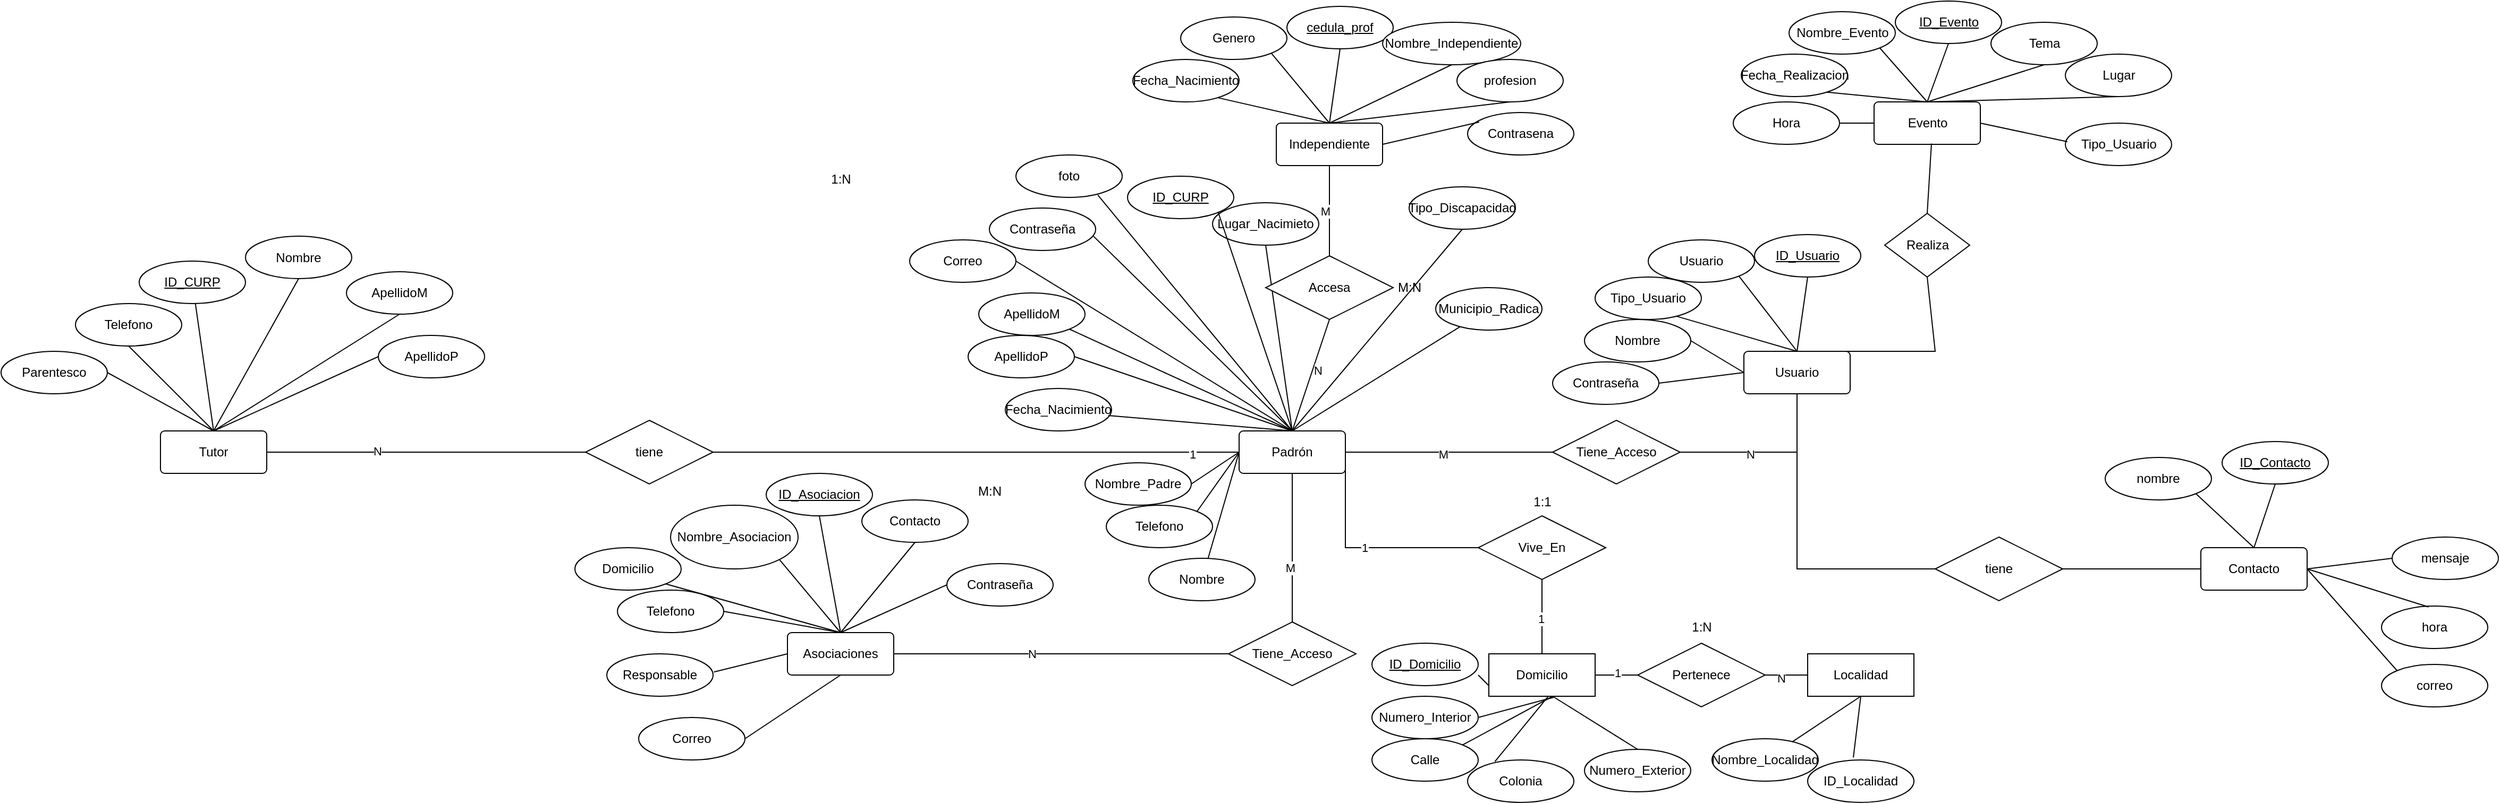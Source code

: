 <mxfile version="26.1.1">
  <diagram id="R2lEEEUBdFMjLlhIrx00" name="Page-1">
    <mxGraphModel dx="1091" dy="1204" grid="1" gridSize="10" guides="1" tooltips="1" connect="1" arrows="1" fold="1" page="1" pageScale="1" pageWidth="850" pageHeight="1100" math="0" shadow="0" extFonts="Permanent Marker^https://fonts.googleapis.com/css?family=Permanent+Marker">
      <root>
        <mxCell id="0" />
        <mxCell id="1" parent="0" />
        <mxCell id="b9QeyJM_cF_FELcdpsjT-1" value="Padrón" style="rounded=1;arcSize=10;whiteSpace=wrap;html=1;align=center;" parent="1" vertex="1">
          <mxGeometry x="335" y="250" width="100" height="40" as="geometry" />
        </mxCell>
        <mxCell id="b9QeyJM_cF_FELcdpsjT-3" value="ID_CURP" style="ellipse;whiteSpace=wrap;html=1;align=center;fontStyle=4;" parent="1" vertex="1">
          <mxGeometry x="230" y="10" width="100" height="40" as="geometry" />
        </mxCell>
        <mxCell id="b9QeyJM_cF_FELcdpsjT-5" value="Nombre" style="ellipse;whiteSpace=wrap;html=1;align=center;" parent="1" vertex="1">
          <mxGeometry x="250" y="370" width="100" height="40" as="geometry" />
        </mxCell>
        <mxCell id="b9QeyJM_cF_FELcdpsjT-6" value="Fecha_Nacimiento" style="ellipse;whiteSpace=wrap;html=1;align=center;" parent="1" vertex="1">
          <mxGeometry x="115" y="210" width="100" height="40" as="geometry" />
        </mxCell>
        <mxCell id="b9QeyJM_cF_FELcdpsjT-7" value="ApellidoM" style="ellipse;whiteSpace=wrap;html=1;align=center;" parent="1" vertex="1">
          <mxGeometry x="90" y="120" width="100" height="40" as="geometry" />
        </mxCell>
        <mxCell id="b9QeyJM_cF_FELcdpsjT-8" value="Contraseña" style="ellipse;whiteSpace=wrap;html=1;align=center;" parent="1" vertex="1">
          <mxGeometry x="100" y="40" width="100" height="40" as="geometry" />
        </mxCell>
        <mxCell id="b9QeyJM_cF_FELcdpsjT-11" value="Nombre_Padre" style="ellipse;whiteSpace=wrap;html=1;align=center;" parent="1" vertex="1">
          <mxGeometry x="190" y="280" width="100" height="40" as="geometry" />
        </mxCell>
        <mxCell id="b9QeyJM_cF_FELcdpsjT-12" value="Lugar_Nacimieto" style="ellipse;whiteSpace=wrap;html=1;align=center;" parent="1" vertex="1">
          <mxGeometry x="310" y="35" width="100" height="40" as="geometry" />
        </mxCell>
        <mxCell id="b9QeyJM_cF_FELcdpsjT-13" value="Municipio_Radica" style="ellipse;whiteSpace=wrap;html=1;align=center;" parent="1" vertex="1">
          <mxGeometry x="520" y="115" width="100" height="40" as="geometry" />
        </mxCell>
        <mxCell id="b9QeyJM_cF_FELcdpsjT-14" value="Telefono" style="ellipse;whiteSpace=wrap;html=1;align=center;" parent="1" vertex="1">
          <mxGeometry x="210" y="320" width="100" height="40" as="geometry" />
        </mxCell>
        <mxCell id="b9QeyJM_cF_FELcdpsjT-15" value="" style="endArrow=none;html=1;rounded=0;entryX=0;entryY=0.5;entryDx=0;entryDy=0;" parent="1" source="b9QeyJM_cF_FELcdpsjT-5" target="b9QeyJM_cF_FELcdpsjT-1" edge="1">
          <mxGeometry relative="1" as="geometry">
            <mxPoint x="460" y="330" as="sourcePoint" />
            <mxPoint x="620" y="330" as="targetPoint" />
          </mxGeometry>
        </mxCell>
        <mxCell id="b9QeyJM_cF_FELcdpsjT-18" value="" style="endArrow=none;html=1;rounded=0;exitX=0.5;exitY=0;exitDx=0;exitDy=0;" parent="1" source="b9QeyJM_cF_FELcdpsjT-1" target="b9QeyJM_cF_FELcdpsjT-13" edge="1">
          <mxGeometry relative="1" as="geometry">
            <mxPoint x="410" y="250" as="sourcePoint" />
            <mxPoint x="620" y="330" as="targetPoint" />
          </mxGeometry>
        </mxCell>
        <mxCell id="b9QeyJM_cF_FELcdpsjT-22" value="" style="endArrow=none;html=1;rounded=0;entryX=0.5;entryY=1;entryDx=0;entryDy=0;exitX=0.5;exitY=0;exitDx=0;exitDy=0;" parent="1" source="b9QeyJM_cF_FELcdpsjT-1" target="b9QeyJM_cF_FELcdpsjT-12" edge="1">
          <mxGeometry relative="1" as="geometry">
            <mxPoint x="470" y="280" as="sourcePoint" />
            <mxPoint x="564" y="217" as="targetPoint" />
          </mxGeometry>
        </mxCell>
        <mxCell id="b9QeyJM_cF_FELcdpsjT-23" value="" style="endArrow=none;html=1;rounded=0;entryX=1;entryY=1;entryDx=0;entryDy=0;exitX=0.5;exitY=0;exitDx=0;exitDy=0;" parent="1" source="b9QeyJM_cF_FELcdpsjT-1" target="b9QeyJM_cF_FELcdpsjT-3" edge="1">
          <mxGeometry relative="1" as="geometry">
            <mxPoint x="480" y="290" as="sourcePoint" />
            <mxPoint x="574" y="227" as="targetPoint" />
          </mxGeometry>
        </mxCell>
        <mxCell id="b9QeyJM_cF_FELcdpsjT-25" value="" style="endArrow=none;html=1;rounded=0;entryX=0.969;entryY=0.637;entryDx=0;entryDy=0;entryPerimeter=0;exitX=0.5;exitY=0;exitDx=0;exitDy=0;" parent="1" source="b9QeyJM_cF_FELcdpsjT-1" target="b9QeyJM_cF_FELcdpsjT-6" edge="1">
          <mxGeometry relative="1" as="geometry">
            <mxPoint x="490" y="300" as="sourcePoint" />
            <mxPoint x="584" y="237" as="targetPoint" />
          </mxGeometry>
        </mxCell>
        <mxCell id="b9QeyJM_cF_FELcdpsjT-26" value="" style="endArrow=none;html=1;rounded=0;entryX=1;entryY=1;entryDx=0;entryDy=0;exitX=0.5;exitY=0;exitDx=0;exitDy=0;" parent="1" source="b9QeyJM_cF_FELcdpsjT-1" target="b9QeyJM_cF_FELcdpsjT-7" edge="1">
          <mxGeometry relative="1" as="geometry">
            <mxPoint x="410" y="250" as="sourcePoint" />
            <mxPoint x="594" y="247" as="targetPoint" />
          </mxGeometry>
        </mxCell>
        <mxCell id="b9QeyJM_cF_FELcdpsjT-28" value="" style="endArrow=none;html=1;rounded=0;exitX=1;exitY=0.5;exitDx=0;exitDy=0;entryX=0;entryY=0.5;entryDx=0;entryDy=0;" parent="1" source="b9QeyJM_cF_FELcdpsjT-11" target="b9QeyJM_cF_FELcdpsjT-1" edge="1">
          <mxGeometry relative="1" as="geometry">
            <mxPoint x="520" y="330" as="sourcePoint" />
            <mxPoint x="360" y="270" as="targetPoint" />
          </mxGeometry>
        </mxCell>
        <mxCell id="b9QeyJM_cF_FELcdpsjT-30" value="" style="endArrow=none;html=1;rounded=0;exitX=1;exitY=0;exitDx=0;exitDy=0;entryX=0;entryY=0.5;entryDx=0;entryDy=0;" parent="1" source="b9QeyJM_cF_FELcdpsjT-14" target="b9QeyJM_cF_FELcdpsjT-1" edge="1">
          <mxGeometry relative="1" as="geometry">
            <mxPoint x="530" y="340" as="sourcePoint" />
            <mxPoint x="624" y="277" as="targetPoint" />
          </mxGeometry>
        </mxCell>
        <mxCell id="b9QeyJM_cF_FELcdpsjT-42" value="Domicilio" style="whiteSpace=wrap;html=1;align=center;" parent="1" vertex="1">
          <mxGeometry x="570" y="460" width="100" height="40" as="geometry" />
        </mxCell>
        <mxCell id="b9QeyJM_cF_FELcdpsjT-45" value="Calle" style="ellipse;whiteSpace=wrap;html=1;align=center;" parent="1" vertex="1">
          <mxGeometry x="460" y="540" width="100" height="40" as="geometry" />
        </mxCell>
        <mxCell id="b9QeyJM_cF_FELcdpsjT-46" value="Numero_Interior" style="ellipse;whiteSpace=wrap;html=1;align=center;" parent="1" vertex="1">
          <mxGeometry x="460" y="500" width="100" height="40" as="geometry" />
        </mxCell>
        <mxCell id="b9QeyJM_cF_FELcdpsjT-49" value="Numero_Exterior" style="ellipse;whiteSpace=wrap;html=1;align=center;" parent="1" vertex="1">
          <mxGeometry x="660" y="550" width="100" height="40" as="geometry" />
        </mxCell>
        <mxCell id="b9QeyJM_cF_FELcdpsjT-50" value="Colonia" style="ellipse;whiteSpace=wrap;html=1;align=center;" parent="1" vertex="1">
          <mxGeometry x="550" y="560" width="100" height="40" as="geometry" />
        </mxCell>
        <mxCell id="b9QeyJM_cF_FELcdpsjT-51" value="" style="endArrow=none;html=1;rounded=0;exitX=1;exitY=0;exitDx=0;exitDy=0;entryX=0.6;entryY=1;entryDx=0;entryDy=0;entryPerimeter=0;" parent="1" source="b9QeyJM_cF_FELcdpsjT-45" target="b9QeyJM_cF_FELcdpsjT-42" edge="1">
          <mxGeometry relative="1" as="geometry">
            <mxPoint x="530" y="520" as="sourcePoint" />
            <mxPoint x="620" y="510" as="targetPoint" />
          </mxGeometry>
        </mxCell>
        <mxCell id="b9QeyJM_cF_FELcdpsjT-57" value="" style="endArrow=none;html=1;rounded=0;exitX=0.257;exitY=0.039;exitDx=0;exitDy=0;exitPerimeter=0;entryX=0.56;entryY=0.999;entryDx=0;entryDy=0;entryPerimeter=0;" parent="1" source="b9QeyJM_cF_FELcdpsjT-50" target="b9QeyJM_cF_FELcdpsjT-42" edge="1">
          <mxGeometry relative="1" as="geometry">
            <mxPoint x="720" y="560" as="sourcePoint" />
            <mxPoint x="624" y="499" as="targetPoint" />
          </mxGeometry>
        </mxCell>
        <mxCell id="b9QeyJM_cF_FELcdpsjT-58" value="" style="endArrow=none;html=1;rounded=0;exitX=0.5;exitY=0;exitDx=0;exitDy=0;" parent="1" source="b9QeyJM_cF_FELcdpsjT-49" edge="1">
          <mxGeometry relative="1" as="geometry">
            <mxPoint x="565" y="566" as="sourcePoint" />
            <mxPoint x="630" y="500" as="targetPoint" />
          </mxGeometry>
        </mxCell>
        <mxCell id="b9QeyJM_cF_FELcdpsjT-59" value="" style="endArrow=none;html=1;rounded=0;exitX=1;exitY=0.5;exitDx=0;exitDy=0;entryX=0.61;entryY=1.025;entryDx=0;entryDy=0;entryPerimeter=0;" parent="1" source="b9QeyJM_cF_FELcdpsjT-46" target="b9QeyJM_cF_FELcdpsjT-42" edge="1">
          <mxGeometry relative="1" as="geometry">
            <mxPoint x="575" y="576" as="sourcePoint" />
            <mxPoint x="620" y="510" as="targetPoint" />
            <Array as="points" />
          </mxGeometry>
        </mxCell>
        <mxCell id="b9QeyJM_cF_FELcdpsjT-60" value="Vive_En" style="shape=rhombus;perimeter=rhombusPerimeter;whiteSpace=wrap;html=1;align=center;" parent="1" vertex="1">
          <mxGeometry x="560" y="330" width="120" height="60" as="geometry" />
        </mxCell>
        <mxCell id="b9QeyJM_cF_FELcdpsjT-61" value="" style="endArrow=none;html=1;rounded=0;entryX=0.5;entryY=1;entryDx=0;entryDy=0;exitX=0.5;exitY=0;exitDx=0;exitDy=0;" parent="1" source="b9QeyJM_cF_FELcdpsjT-42" target="b9QeyJM_cF_FELcdpsjT-60" edge="1">
          <mxGeometry relative="1" as="geometry">
            <mxPoint x="380" y="410" as="sourcePoint" />
            <mxPoint x="540" y="410" as="targetPoint" />
          </mxGeometry>
        </mxCell>
        <mxCell id="vlWLqdfvvmI38JezlnJS-111" value="1" style="edgeLabel;html=1;align=center;verticalAlign=middle;resizable=0;points=[];" parent="b9QeyJM_cF_FELcdpsjT-61" vertex="1" connectable="0">
          <mxGeometry x="-0.057" y="1" relative="1" as="geometry">
            <mxPoint as="offset" />
          </mxGeometry>
        </mxCell>
        <mxCell id="b9QeyJM_cF_FELcdpsjT-63" value="" style="endArrow=none;html=1;rounded=0;entryX=0;entryY=0.5;entryDx=0;entryDy=0;exitX=1;exitY=0.5;exitDx=0;exitDy=0;" parent="1" source="b9QeyJM_cF_FELcdpsjT-1" target="b9QeyJM_cF_FELcdpsjT-60" edge="1">
          <mxGeometry relative="1" as="geometry">
            <mxPoint x="610" y="260" as="sourcePoint" />
            <mxPoint x="630" y="400" as="targetPoint" />
            <Array as="points">
              <mxPoint x="435" y="360" />
            </Array>
          </mxGeometry>
        </mxCell>
        <mxCell id="vlWLqdfvvmI38JezlnJS-116" value="1" style="edgeLabel;html=1;align=center;verticalAlign=middle;resizable=0;points=[];" parent="b9QeyJM_cF_FELcdpsjT-63" vertex="1" connectable="0">
          <mxGeometry x="0.004" relative="1" as="geometry">
            <mxPoint as="offset" />
          </mxGeometry>
        </mxCell>
        <mxCell id="b9QeyJM_cF_FELcdpsjT-64" value="Localidad" style="whiteSpace=wrap;html=1;align=center;" parent="1" vertex="1">
          <mxGeometry x="870" y="460" width="100" height="40" as="geometry" />
        </mxCell>
        <mxCell id="b9QeyJM_cF_FELcdpsjT-65" value="Pertenece" style="shape=rhombus;perimeter=rhombusPerimeter;whiteSpace=wrap;html=1;align=center;" parent="1" vertex="1">
          <mxGeometry x="710" y="450" width="120" height="60" as="geometry" />
        </mxCell>
        <mxCell id="b9QeyJM_cF_FELcdpsjT-66" value="" style="endArrow=none;html=1;rounded=0;entryX=0;entryY=0.5;entryDx=0;entryDy=0;" parent="1" source="b9QeyJM_cF_FELcdpsjT-42" target="b9QeyJM_cF_FELcdpsjT-65" edge="1">
          <mxGeometry relative="1" as="geometry">
            <mxPoint x="670" y="480" as="sourcePoint" />
            <mxPoint x="830" y="480" as="targetPoint" />
          </mxGeometry>
        </mxCell>
        <mxCell id="vlWLqdfvvmI38JezlnJS-113" value="1" style="edgeLabel;html=1;align=center;verticalAlign=middle;resizable=0;points=[];" parent="b9QeyJM_cF_FELcdpsjT-66" vertex="1" connectable="0">
          <mxGeometry x="0.02" y="2" relative="1" as="geometry">
            <mxPoint as="offset" />
          </mxGeometry>
        </mxCell>
        <mxCell id="b9QeyJM_cF_FELcdpsjT-67" value="" style="endArrow=none;html=1;rounded=0;entryX=0;entryY=0.5;entryDx=0;entryDy=0;" parent="1" target="b9QeyJM_cF_FELcdpsjT-64" edge="1">
          <mxGeometry relative="1" as="geometry">
            <mxPoint x="830" y="480" as="sourcePoint" />
            <mxPoint x="860" y="480" as="targetPoint" />
          </mxGeometry>
        </mxCell>
        <mxCell id="vlWLqdfvvmI38JezlnJS-114" value="N" style="edgeLabel;html=1;align=center;verticalAlign=middle;resizable=0;points=[];" parent="b9QeyJM_cF_FELcdpsjT-67" vertex="1" connectable="0">
          <mxGeometry x="-0.28" y="-3" relative="1" as="geometry">
            <mxPoint as="offset" />
          </mxGeometry>
        </mxCell>
        <mxCell id="b9QeyJM_cF_FELcdpsjT-68" value="ID_Localidad" style="ellipse;whiteSpace=wrap;html=1;align=center;" parent="1" vertex="1">
          <mxGeometry x="870" y="560" width="100" height="40" as="geometry" />
        </mxCell>
        <mxCell id="b9QeyJM_cF_FELcdpsjT-71" value="" style="endArrow=none;html=1;rounded=0;entryX=0.43;entryY=-0.058;entryDx=0;entryDy=0;entryPerimeter=0;exitX=0.5;exitY=1;exitDx=0;exitDy=0;" parent="1" source="b9QeyJM_cF_FELcdpsjT-64" target="b9QeyJM_cF_FELcdpsjT-68" edge="1">
          <mxGeometry relative="1" as="geometry">
            <mxPoint x="900" y="500" as="sourcePoint" />
            <mxPoint x="1060" y="500" as="targetPoint" />
          </mxGeometry>
        </mxCell>
        <mxCell id="b9QeyJM_cF_FELcdpsjT-72" value="Nombre_Localidad" style="ellipse;whiteSpace=wrap;html=1;align=center;" parent="1" vertex="1">
          <mxGeometry x="780" y="540" width="100" height="40" as="geometry" />
        </mxCell>
        <mxCell id="b9QeyJM_cF_FELcdpsjT-73" value="" style="endArrow=none;html=1;rounded=0;entryX=0.5;entryY=1;entryDx=0;entryDy=0;" parent="1" source="b9QeyJM_cF_FELcdpsjT-72" target="b9QeyJM_cF_FELcdpsjT-64" edge="1">
          <mxGeometry relative="1" as="geometry">
            <mxPoint x="720" y="620" as="sourcePoint" />
            <mxPoint x="880" y="620" as="targetPoint" />
          </mxGeometry>
        </mxCell>
        <mxCell id="vlWLqdfvvmI38JezlnJS-1" value="Usuario" style="rounded=1;arcSize=10;whiteSpace=wrap;html=1;align=center;" parent="1" vertex="1">
          <mxGeometry x="810" y="175" width="100" height="40" as="geometry" />
        </mxCell>
        <mxCell id="vlWLqdfvvmI38JezlnJS-2" value="ID_Usuario" style="ellipse;whiteSpace=wrap;html=1;align=center;fontStyle=4;" parent="1" vertex="1">
          <mxGeometry x="820" y="65" width="100" height="40" as="geometry" />
        </mxCell>
        <mxCell id="vlWLqdfvvmI38JezlnJS-4" value="Nombre" style="ellipse;whiteSpace=wrap;html=1;align=center;" parent="1" vertex="1">
          <mxGeometry x="660" y="145" width="100" height="40" as="geometry" />
        </mxCell>
        <mxCell id="vlWLqdfvvmI38JezlnJS-5" value="Tipo_Usuario" style="ellipse;whiteSpace=wrap;html=1;align=center;" parent="1" vertex="1">
          <mxGeometry x="670" y="105" width="100" height="40" as="geometry" />
        </mxCell>
        <mxCell id="vlWLqdfvvmI38JezlnJS-6" value="Usuario" style="ellipse;whiteSpace=wrap;html=1;align=center;" parent="1" vertex="1">
          <mxGeometry x="720" y="70" width="100" height="40" as="geometry" />
        </mxCell>
        <mxCell id="vlWLqdfvvmI38JezlnJS-7" value="Contraseña" style="ellipse;whiteSpace=wrap;html=1;align=center;" parent="1" vertex="1">
          <mxGeometry x="630" y="185" width="100" height="40" as="geometry" />
        </mxCell>
        <mxCell id="vlWLqdfvvmI38JezlnJS-9" value="" style="endArrow=none;html=1;rounded=0;entryX=0.5;entryY=0;entryDx=0;entryDy=0;exitX=0.761;exitY=0.92;exitDx=0;exitDy=0;exitPerimeter=0;" parent="1" source="vlWLqdfvvmI38JezlnJS-5" target="vlWLqdfvvmI38JezlnJS-1" edge="1">
          <mxGeometry relative="1" as="geometry">
            <mxPoint x="770" y="155" as="sourcePoint" />
            <mxPoint x="930" y="155" as="targetPoint" />
          </mxGeometry>
        </mxCell>
        <mxCell id="vlWLqdfvvmI38JezlnJS-11" value="" style="endArrow=none;html=1;rounded=0;exitX=1;exitY=1;exitDx=0;exitDy=0;entryX=0.5;entryY=0;entryDx=0;entryDy=0;" parent="1" source="vlWLqdfvvmI38JezlnJS-6" target="vlWLqdfvvmI38JezlnJS-1" edge="1">
          <mxGeometry relative="1" as="geometry">
            <mxPoint x="786" y="162" as="sourcePoint" />
            <mxPoint x="860" y="195" as="targetPoint" />
          </mxGeometry>
        </mxCell>
        <mxCell id="vlWLqdfvvmI38JezlnJS-13" value="" style="endArrow=none;html=1;rounded=0;entryX=0.5;entryY=0;entryDx=0;entryDy=0;exitX=0.5;exitY=1;exitDx=0;exitDy=0;" parent="1" source="vlWLqdfvvmI38JezlnJS-2" target="vlWLqdfvvmI38JezlnJS-1" edge="1">
          <mxGeometry relative="1" as="geometry">
            <mxPoint x="796" y="172" as="sourcePoint" />
            <mxPoint x="880" y="215" as="targetPoint" />
          </mxGeometry>
        </mxCell>
        <mxCell id="vlWLqdfvvmI38JezlnJS-15" value="" style="endArrow=none;html=1;rounded=0;entryX=0;entryY=0.5;entryDx=0;entryDy=0;exitX=1;exitY=0.5;exitDx=0;exitDy=0;" parent="1" source="vlWLqdfvvmI38JezlnJS-4" target="vlWLqdfvvmI38JezlnJS-1" edge="1">
          <mxGeometry relative="1" as="geometry">
            <mxPoint x="880" y="115" as="sourcePoint" />
            <mxPoint x="870" y="205" as="targetPoint" />
          </mxGeometry>
        </mxCell>
        <mxCell id="vlWLqdfvvmI38JezlnJS-16" value="" style="endArrow=none;html=1;rounded=0;entryX=0;entryY=0.5;entryDx=0;entryDy=0;exitX=1;exitY=0.5;exitDx=0;exitDy=0;" parent="1" source="vlWLqdfvvmI38JezlnJS-7" target="vlWLqdfvvmI38JezlnJS-1" edge="1">
          <mxGeometry relative="1" as="geometry">
            <mxPoint x="890" y="125" as="sourcePoint" />
            <mxPoint x="880" y="215" as="targetPoint" />
            <Array as="points" />
          </mxGeometry>
        </mxCell>
        <mxCell id="vlWLqdfvvmI38JezlnJS-22" value="Asociaciones" style="rounded=1;arcSize=10;whiteSpace=wrap;html=1;align=center;" parent="1" vertex="1">
          <mxGeometry x="-90" y="440" width="100" height="40" as="geometry" />
        </mxCell>
        <mxCell id="vlWLqdfvvmI38JezlnJS-23" value="Nombre_Asociacion" style="ellipse;whiteSpace=wrap;html=1;align=center;fontStyle=0" parent="1" vertex="1">
          <mxGeometry x="-200" y="320" width="120" height="60" as="geometry" />
        </mxCell>
        <mxCell id="vlWLqdfvvmI38JezlnJS-24" value="ID_Asociacion" style="ellipse;whiteSpace=wrap;html=1;align=center;fontStyle=4;" parent="1" vertex="1">
          <mxGeometry x="-110" y="290" width="100" height="40" as="geometry" />
        </mxCell>
        <mxCell id="vlWLqdfvvmI38JezlnJS-25" value="Domicilio" style="ellipse;whiteSpace=wrap;html=1;align=center;fontStyle=0" parent="1" vertex="1">
          <mxGeometry x="-290" y="360" width="100" height="40" as="geometry" />
        </mxCell>
        <mxCell id="vlWLqdfvvmI38JezlnJS-26" value="Telefono" style="ellipse;whiteSpace=wrap;html=1;align=center;fontStyle=0" parent="1" vertex="1">
          <mxGeometry x="-250" y="400" width="100" height="40" as="geometry" />
        </mxCell>
        <mxCell id="vlWLqdfvvmI38JezlnJS-27" value="Contacto" style="ellipse;whiteSpace=wrap;html=1;align=center;fontStyle=0" parent="1" vertex="1">
          <mxGeometry x="-20" y="315" width="100" height="40" as="geometry" />
        </mxCell>
        <mxCell id="vlWLqdfvvmI38JezlnJS-29" value="" style="endArrow=none;html=1;rounded=0;entryX=0.5;entryY=0;entryDx=0;entryDy=0;exitX=1;exitY=0.5;exitDx=0;exitDy=0;" parent="1" source="vlWLqdfvvmI38JezlnJS-26" target="vlWLqdfvvmI38JezlnJS-22" edge="1">
          <mxGeometry relative="1" as="geometry">
            <mxPoint x="-190" y="240" as="sourcePoint" />
            <mxPoint x="-30" y="240" as="targetPoint" />
          </mxGeometry>
        </mxCell>
        <mxCell id="vlWLqdfvvmI38JezlnJS-30" value="" style="endArrow=none;html=1;rounded=0;entryX=0.5;entryY=0;entryDx=0;entryDy=0;exitX=1;exitY=1;exitDx=0;exitDy=0;" parent="1" source="vlWLqdfvvmI38JezlnJS-25" target="vlWLqdfvvmI38JezlnJS-22" edge="1">
          <mxGeometry relative="1" as="geometry">
            <mxPoint x="-170" y="240" as="sourcePoint" />
            <mxPoint x="-100" y="260" as="targetPoint" />
          </mxGeometry>
        </mxCell>
        <mxCell id="vlWLqdfvvmI38JezlnJS-31" value="" style="endArrow=none;html=1;rounded=0;entryX=0.5;entryY=0;entryDx=0;entryDy=0;exitX=1;exitY=1;exitDx=0;exitDy=0;" parent="1" source="vlWLqdfvvmI38JezlnJS-23" target="vlWLqdfvvmI38JezlnJS-22" edge="1">
          <mxGeometry relative="1" as="geometry">
            <mxPoint x="-160" y="250" as="sourcePoint" />
            <mxPoint x="-90" y="270" as="targetPoint" />
          </mxGeometry>
        </mxCell>
        <mxCell id="vlWLqdfvvmI38JezlnJS-32" value="" style="endArrow=none;html=1;rounded=0;entryX=0.5;entryY=0;entryDx=0;entryDy=0;exitX=0.5;exitY=1;exitDx=0;exitDy=0;" parent="1" source="vlWLqdfvvmI38JezlnJS-24" target="vlWLqdfvvmI38JezlnJS-22" edge="1">
          <mxGeometry relative="1" as="geometry">
            <mxPoint x="-150" y="260" as="sourcePoint" />
            <mxPoint x="-80" y="280" as="targetPoint" />
          </mxGeometry>
        </mxCell>
        <mxCell id="vlWLqdfvvmI38JezlnJS-33" value="" style="endArrow=none;html=1;rounded=0;entryX=0.5;entryY=0;entryDx=0;entryDy=0;exitX=0.5;exitY=1;exitDx=0;exitDy=0;" parent="1" source="vlWLqdfvvmI38JezlnJS-27" target="vlWLqdfvvmI38JezlnJS-22" edge="1">
          <mxGeometry relative="1" as="geometry">
            <mxPoint x="-140" y="270" as="sourcePoint" />
            <mxPoint x="-70" y="290" as="targetPoint" />
          </mxGeometry>
        </mxCell>
        <mxCell id="vlWLqdfvvmI38JezlnJS-35" value="Tiene_Acceso" style="shape=rhombus;perimeter=rhombusPerimeter;whiteSpace=wrap;html=1;align=center;" parent="1" vertex="1">
          <mxGeometry x="325" y="430" width="120" height="60" as="geometry" />
        </mxCell>
        <mxCell id="vlWLqdfvvmI38JezlnJS-38" value="" style="endArrow=none;html=1;rounded=0;entryX=1;entryY=0.5;entryDx=0;entryDy=0;exitX=0;exitY=0.5;exitDx=0;exitDy=0;" parent="1" source="vlWLqdfvvmI38JezlnJS-35" target="vlWLqdfvvmI38JezlnJS-22" edge="1">
          <mxGeometry relative="1" as="geometry">
            <mxPoint x="30" y="200" as="sourcePoint" />
            <mxPoint x="-80" y="260" as="targetPoint" />
          </mxGeometry>
        </mxCell>
        <mxCell id="vlWLqdfvvmI38JezlnJS-119" value="N" style="edgeLabel;html=1;align=center;verticalAlign=middle;resizable=0;points=[];" parent="vlWLqdfvvmI38JezlnJS-38" vertex="1" connectable="0">
          <mxGeometry x="0.175" relative="1" as="geometry">
            <mxPoint as="offset" />
          </mxGeometry>
        </mxCell>
        <mxCell id="vlWLqdfvvmI38JezlnJS-39" value="" style="endArrow=none;html=1;rounded=0;entryX=0.5;entryY=0;entryDx=0;entryDy=0;exitX=0.5;exitY=1;exitDx=0;exitDy=0;" parent="1" source="b9QeyJM_cF_FELcdpsjT-1" target="vlWLqdfvvmI38JezlnJS-35" edge="1">
          <mxGeometry relative="1" as="geometry">
            <mxPoint x="40" y="210" as="sourcePoint" />
            <mxPoint x="-70" y="270" as="targetPoint" />
          </mxGeometry>
        </mxCell>
        <mxCell id="vlWLqdfvvmI38JezlnJS-120" value="M" style="edgeLabel;html=1;align=center;verticalAlign=middle;resizable=0;points=[];" parent="vlWLqdfvvmI38JezlnJS-39" vertex="1" connectable="0">
          <mxGeometry x="0.27" y="-2" relative="1" as="geometry">
            <mxPoint as="offset" />
          </mxGeometry>
        </mxCell>
        <mxCell id="vlWLqdfvvmI38JezlnJS-40" value="Tiene_Acceso" style="shape=rhombus;perimeter=rhombusPerimeter;whiteSpace=wrap;html=1;align=center;" parent="1" vertex="1">
          <mxGeometry x="630" y="240" width="120" height="60" as="geometry" />
        </mxCell>
        <mxCell id="vlWLqdfvvmI38JezlnJS-41" value="" style="endArrow=none;html=1;rounded=0;entryX=0.5;entryY=1;entryDx=0;entryDy=0;exitX=1;exitY=0.5;exitDx=0;exitDy=0;" parent="1" source="vlWLqdfvvmI38JezlnJS-40" target="vlWLqdfvvmI38JezlnJS-1" edge="1">
          <mxGeometry relative="1" as="geometry">
            <mxPoint x="470" y="280" as="sourcePoint" />
            <mxPoint x="630" y="340" as="targetPoint" />
            <Array as="points">
              <mxPoint x="860" y="270" />
            </Array>
          </mxGeometry>
        </mxCell>
        <mxCell id="vlWLqdfvvmI38JezlnJS-115" value="N" style="edgeLabel;html=1;align=center;verticalAlign=middle;resizable=0;points=[];" parent="vlWLqdfvvmI38JezlnJS-41" vertex="1" connectable="0">
          <mxGeometry x="-0.205" y="-2" relative="1" as="geometry">
            <mxPoint as="offset" />
          </mxGeometry>
        </mxCell>
        <mxCell id="vlWLqdfvvmI38JezlnJS-46" value="" style="endArrow=none;html=1;rounded=0;entryX=0;entryY=0.5;entryDx=0;entryDy=0;exitX=1;exitY=0.5;exitDx=0;exitDy=0;" parent="1" source="b9QeyJM_cF_FELcdpsjT-1" target="vlWLqdfvvmI38JezlnJS-40" edge="1">
          <mxGeometry relative="1" as="geometry">
            <mxPoint x="420" y="260" as="sourcePoint" />
            <mxPoint x="594" y="194" as="targetPoint" />
          </mxGeometry>
        </mxCell>
        <mxCell id="vlWLqdfvvmI38JezlnJS-112" value="M" style="edgeLabel;html=1;align=center;verticalAlign=middle;resizable=0;points=[];" parent="vlWLqdfvvmI38JezlnJS-46" vertex="1" connectable="0">
          <mxGeometry x="-0.054" y="-2" relative="1" as="geometry">
            <mxPoint as="offset" />
          </mxGeometry>
        </mxCell>
        <mxCell id="vlWLqdfvvmI38JezlnJS-58" value="Independiente" style="rounded=1;arcSize=10;whiteSpace=wrap;html=1;align=center;" parent="1" vertex="1">
          <mxGeometry x="370" y="-40" width="100" height="40" as="geometry" />
        </mxCell>
        <mxCell id="vlWLqdfvvmI38JezlnJS-59" value="cedula_prof" style="ellipse;whiteSpace=wrap;html=1;align=center;fontStyle=4;" parent="1" vertex="1">
          <mxGeometry x="380" y="-150" width="100" height="40" as="geometry" />
        </mxCell>
        <mxCell id="vlWLqdfvvmI38JezlnJS-60" value="Nombre_Independiente" style="ellipse;whiteSpace=wrap;html=1;align=center;" parent="1" vertex="1">
          <mxGeometry x="470" y="-135" width="130" height="40" as="geometry" />
        </mxCell>
        <mxCell id="vlWLqdfvvmI38JezlnJS-61" value="Genero" style="ellipse;whiteSpace=wrap;html=1;align=center;" parent="1" vertex="1">
          <mxGeometry x="280" y="-140" width="100" height="40" as="geometry" />
        </mxCell>
        <mxCell id="vlWLqdfvvmI38JezlnJS-62" value="profesion" style="ellipse;whiteSpace=wrap;html=1;align=center;" parent="1" vertex="1">
          <mxGeometry x="540" y="-100" width="100" height="40" as="geometry" />
        </mxCell>
        <mxCell id="vlWLqdfvvmI38JezlnJS-63" value="" style="endArrow=none;html=1;rounded=0;entryX=0.5;entryY=0;entryDx=0;entryDy=0;exitX=0.783;exitY=0.892;exitDx=0;exitDy=0;exitPerimeter=0;" parent="1" source="vlWLqdfvvmI38JezlnJS-69" target="vlWLqdfvvmI38JezlnJS-58" edge="1">
          <mxGeometry relative="1" as="geometry">
            <mxPoint x="306" y="-63" as="sourcePoint" />
            <mxPoint x="490" y="-60" as="targetPoint" />
          </mxGeometry>
        </mxCell>
        <mxCell id="vlWLqdfvvmI38JezlnJS-64" value="" style="endArrow=none;html=1;rounded=0;exitX=1;exitY=1;exitDx=0;exitDy=0;entryX=0.5;entryY=0;entryDx=0;entryDy=0;" parent="1" source="vlWLqdfvvmI38JezlnJS-61" target="vlWLqdfvvmI38JezlnJS-58" edge="1">
          <mxGeometry relative="1" as="geometry">
            <mxPoint x="346" y="-53" as="sourcePoint" />
            <mxPoint x="420" y="-20" as="targetPoint" />
          </mxGeometry>
        </mxCell>
        <mxCell id="vlWLqdfvvmI38JezlnJS-65" value="" style="endArrow=none;html=1;rounded=0;entryX=0.5;entryY=0;entryDx=0;entryDy=0;exitX=0.5;exitY=1;exitDx=0;exitDy=0;" parent="1" source="vlWLqdfvvmI38JezlnJS-59" target="vlWLqdfvvmI38JezlnJS-58" edge="1">
          <mxGeometry relative="1" as="geometry">
            <mxPoint x="356" y="-43" as="sourcePoint" />
            <mxPoint x="440" as="targetPoint" />
          </mxGeometry>
        </mxCell>
        <mxCell id="vlWLqdfvvmI38JezlnJS-66" value="" style="endArrow=none;html=1;rounded=0;entryX=0.5;entryY=0;entryDx=0;entryDy=0;exitX=0.5;exitY=1;exitDx=0;exitDy=0;" parent="1" source="vlWLqdfvvmI38JezlnJS-60" target="vlWLqdfvvmI38JezlnJS-58" edge="1">
          <mxGeometry relative="1" as="geometry">
            <mxPoint x="440" y="-100" as="sourcePoint" />
            <mxPoint x="430" y="-10" as="targetPoint" />
          </mxGeometry>
        </mxCell>
        <mxCell id="vlWLqdfvvmI38JezlnJS-67" value="" style="endArrow=none;html=1;rounded=0;entryX=0.5;entryY=0;entryDx=0;entryDy=0;exitX=0.5;exitY=1;exitDx=0;exitDy=0;" parent="1" source="vlWLqdfvvmI38JezlnJS-62" target="vlWLqdfvvmI38JezlnJS-58" edge="1">
          <mxGeometry relative="1" as="geometry">
            <mxPoint x="450" y="-90" as="sourcePoint" />
            <mxPoint x="440" as="targetPoint" />
          </mxGeometry>
        </mxCell>
        <mxCell id="vlWLqdfvvmI38JezlnJS-69" value="Fecha_Nacimiento" style="ellipse;whiteSpace=wrap;html=1;align=center;" parent="1" vertex="1">
          <mxGeometry x="235" y="-100" width="100" height="40" as="geometry" />
        </mxCell>
        <mxCell id="vlWLqdfvvmI38JezlnJS-70" value="Correo" style="ellipse;whiteSpace=wrap;html=1;align=center;" parent="1" vertex="1">
          <mxGeometry x="25" y="70" width="100" height="40" as="geometry" />
        </mxCell>
        <mxCell id="vlWLqdfvvmI38JezlnJS-71" value="" style="endArrow=none;html=1;rounded=0;entryX=0.977;entryY=0.658;entryDx=0;entryDy=0;exitX=0.5;exitY=0;exitDx=0;exitDy=0;entryPerimeter=0;" parent="1" source="b9QeyJM_cF_FELcdpsjT-1" target="b9QeyJM_cF_FELcdpsjT-8" edge="1">
          <mxGeometry relative="1" as="geometry">
            <mxPoint x="420" y="260" as="sourcePoint" />
            <mxPoint x="295" y="74" as="targetPoint" />
          </mxGeometry>
        </mxCell>
        <mxCell id="vlWLqdfvvmI38JezlnJS-72" value="" style="endArrow=none;html=1;rounded=0;entryX=1;entryY=0.5;entryDx=0;entryDy=0;exitX=0.5;exitY=0;exitDx=0;exitDy=0;" parent="1" source="b9QeyJM_cF_FELcdpsjT-1" target="vlWLqdfvvmI38JezlnJS-70" edge="1">
          <mxGeometry relative="1" as="geometry">
            <mxPoint x="430" y="270" as="sourcePoint" />
            <mxPoint x="305" y="84" as="targetPoint" />
          </mxGeometry>
        </mxCell>
        <mxCell id="vlWLqdfvvmI38JezlnJS-73" value="Accesa" style="shape=rhombus;perimeter=rhombusPerimeter;whiteSpace=wrap;html=1;align=center;" parent="1" vertex="1">
          <mxGeometry x="360" y="85" width="120" height="60" as="geometry" />
        </mxCell>
        <mxCell id="vlWLqdfvvmI38JezlnJS-74" value="" style="endArrow=none;html=1;rounded=0;entryX=0.5;entryY=1;entryDx=0;entryDy=0;exitX=0.5;exitY=0;exitDx=0;exitDy=0;" parent="1" source="vlWLqdfvvmI38JezlnJS-73" target="vlWLqdfvvmI38JezlnJS-58" edge="1">
          <mxGeometry relative="1" as="geometry">
            <mxPoint x="420" y="260" as="sourcePoint" />
            <mxPoint x="535" y="130" as="targetPoint" />
          </mxGeometry>
        </mxCell>
        <mxCell id="vlWLqdfvvmI38JezlnJS-118" value="M" style="edgeLabel;html=1;align=center;verticalAlign=middle;resizable=0;points=[];" parent="vlWLqdfvvmI38JezlnJS-74" vertex="1" connectable="0">
          <mxGeometry x="0.002" y="4" relative="1" as="geometry">
            <mxPoint as="offset" />
          </mxGeometry>
        </mxCell>
        <mxCell id="vlWLqdfvvmI38JezlnJS-75" value="" style="endArrow=none;html=1;rounded=0;entryX=0.5;entryY=1;entryDx=0;entryDy=0;exitX=0.5;exitY=0;exitDx=0;exitDy=0;" parent="1" source="b9QeyJM_cF_FELcdpsjT-1" target="vlWLqdfvvmI38JezlnJS-73" edge="1">
          <mxGeometry relative="1" as="geometry">
            <mxPoint x="410" y="250" as="sourcePoint" />
            <mxPoint x="545" y="140" as="targetPoint" />
          </mxGeometry>
        </mxCell>
        <mxCell id="vlWLqdfvvmI38JezlnJS-117" value="N" style="edgeLabel;html=1;align=center;verticalAlign=middle;resizable=0;points=[];" parent="vlWLqdfvvmI38JezlnJS-75" vertex="1" connectable="0">
          <mxGeometry x="0.124" y="-4" relative="1" as="geometry">
            <mxPoint as="offset" />
          </mxGeometry>
        </mxCell>
        <mxCell id="vlWLqdfvvmI38JezlnJS-86" value="Evento" style="rounded=1;arcSize=10;whiteSpace=wrap;html=1;align=center;" parent="1" vertex="1">
          <mxGeometry x="932.5" y="-60" width="100" height="40" as="geometry" />
        </mxCell>
        <mxCell id="vlWLqdfvvmI38JezlnJS-87" value="&lt;span style=&quot;text-align: left;&quot;&gt;ID_Evento&lt;/span&gt;" style="ellipse;whiteSpace=wrap;html=1;align=center;fontStyle=4;" parent="1" vertex="1">
          <mxGeometry x="952.5" y="-155" width="100" height="40" as="geometry" />
        </mxCell>
        <mxCell id="vlWLqdfvvmI38JezlnJS-88" value="Tema" style="ellipse;whiteSpace=wrap;html=1;align=center;" parent="1" vertex="1">
          <mxGeometry x="1042.5" y="-135" width="100" height="40" as="geometry" />
        </mxCell>
        <mxCell id="vlWLqdfvvmI38JezlnJS-89" value="Nombre_Evento" style="ellipse;whiteSpace=wrap;html=1;align=center;" parent="1" vertex="1">
          <mxGeometry x="852.5" y="-145" width="100" height="40" as="geometry" />
        </mxCell>
        <mxCell id="vlWLqdfvvmI38JezlnJS-90" value="Lugar" style="ellipse;whiteSpace=wrap;html=1;align=center;" parent="1" vertex="1">
          <mxGeometry x="1112.5" y="-105" width="100" height="40" as="geometry" />
        </mxCell>
        <mxCell id="vlWLqdfvvmI38JezlnJS-91" value="" style="endArrow=none;html=1;rounded=0;entryX=0.5;entryY=0;entryDx=0;entryDy=0;exitX=0.783;exitY=0.892;exitDx=0;exitDy=0;exitPerimeter=0;" parent="1" source="vlWLqdfvvmI38JezlnJS-96" target="vlWLqdfvvmI38JezlnJS-86" edge="1">
          <mxGeometry relative="1" as="geometry">
            <mxPoint x="878.5" y="-68" as="sourcePoint" />
            <mxPoint x="1062.5" y="-65" as="targetPoint" />
          </mxGeometry>
        </mxCell>
        <mxCell id="vlWLqdfvvmI38JezlnJS-92" value="" style="endArrow=none;html=1;rounded=0;exitX=1;exitY=1;exitDx=0;exitDy=0;entryX=0.5;entryY=0;entryDx=0;entryDy=0;" parent="1" source="vlWLqdfvvmI38JezlnJS-89" target="vlWLqdfvvmI38JezlnJS-86" edge="1">
          <mxGeometry relative="1" as="geometry">
            <mxPoint x="918.5" y="-58" as="sourcePoint" />
            <mxPoint x="992.5" y="-25" as="targetPoint" />
          </mxGeometry>
        </mxCell>
        <mxCell id="vlWLqdfvvmI38JezlnJS-93" value="" style="endArrow=none;html=1;rounded=0;entryX=0.5;entryY=0;entryDx=0;entryDy=0;exitX=0.5;exitY=1;exitDx=0;exitDy=0;" parent="1" source="vlWLqdfvvmI38JezlnJS-87" target="vlWLqdfvvmI38JezlnJS-86" edge="1">
          <mxGeometry relative="1" as="geometry">
            <mxPoint x="928.5" y="-48" as="sourcePoint" />
            <mxPoint x="1012.5" y="-5" as="targetPoint" />
          </mxGeometry>
        </mxCell>
        <mxCell id="vlWLqdfvvmI38JezlnJS-94" value="" style="endArrow=none;html=1;rounded=0;entryX=0.5;entryY=0;entryDx=0;entryDy=0;exitX=0.5;exitY=1;exitDx=0;exitDy=0;" parent="1" source="vlWLqdfvvmI38JezlnJS-88" target="vlWLqdfvvmI38JezlnJS-86" edge="1">
          <mxGeometry relative="1" as="geometry">
            <mxPoint x="1012.5" y="-105" as="sourcePoint" />
            <mxPoint x="1002.5" y="-15" as="targetPoint" />
          </mxGeometry>
        </mxCell>
        <mxCell id="vlWLqdfvvmI38JezlnJS-95" value="" style="endArrow=none;html=1;rounded=0;entryX=0.5;entryY=0;entryDx=0;entryDy=0;exitX=0.5;exitY=1;exitDx=0;exitDy=0;" parent="1" source="vlWLqdfvvmI38JezlnJS-90" target="vlWLqdfvvmI38JezlnJS-86" edge="1">
          <mxGeometry relative="1" as="geometry">
            <mxPoint x="1022.5" y="-95" as="sourcePoint" />
            <mxPoint x="1012.5" y="-5" as="targetPoint" />
          </mxGeometry>
        </mxCell>
        <mxCell id="vlWLqdfvvmI38JezlnJS-96" value="Fecha_Realizacion" style="ellipse;whiteSpace=wrap;html=1;align=center;" parent="1" vertex="1">
          <mxGeometry x="807.5" y="-105" width="100" height="40" as="geometry" />
        </mxCell>
        <mxCell id="vlWLqdfvvmI38JezlnJS-98" value="Hora" style="ellipse;whiteSpace=wrap;html=1;align=center;" parent="1" vertex="1">
          <mxGeometry x="800" y="-60" width="100" height="40" as="geometry" />
        </mxCell>
        <mxCell id="vlWLqdfvvmI38JezlnJS-99" value="" style="endArrow=none;html=1;rounded=0;entryX=0;entryY=0.5;entryDx=0;entryDy=0;exitX=1;exitY=0.5;exitDx=0;exitDy=0;" parent="1" source="vlWLqdfvvmI38JezlnJS-98" target="vlWLqdfvvmI38JezlnJS-86" edge="1">
          <mxGeometry relative="1" as="geometry">
            <mxPoint x="896" y="-59" as="sourcePoint" />
            <mxPoint x="1003" y="-35" as="targetPoint" />
          </mxGeometry>
        </mxCell>
        <mxCell id="vlWLqdfvvmI38JezlnJS-125" value="&lt;table&gt;&lt;tbody&gt;&lt;tr data-end=&quot;3005&quot; data-start=&quot;2977&quot;&gt;&lt;td&gt;1:1&lt;/td&gt;&lt;/tr&gt;&lt;/tbody&gt;&lt;/table&gt;&lt;table&gt;&lt;tbody&gt;&lt;tr data-end=&quot;3037&quot; data-start=&quot;3006&quot;&gt;&lt;td&gt;&lt;/td&gt;&lt;/tr&gt;&lt;/tbody&gt;&lt;/table&gt;" style="text;html=1;align=center;verticalAlign=middle;resizable=0;points=[];autosize=1;strokeColor=none;fillColor=none;" parent="1" vertex="1">
          <mxGeometry x="595" y="300" width="50" height="40" as="geometry" />
        </mxCell>
        <mxCell id="vlWLqdfvvmI38JezlnJS-128" value="1:N" style="text;html=1;align=center;verticalAlign=middle;resizable=0;points=[];autosize=1;strokeColor=none;fillColor=none;" parent="1" vertex="1">
          <mxGeometry x="750" y="420" width="40" height="30" as="geometry" />
        </mxCell>
        <mxCell id="vlWLqdfvvmI38JezlnJS-130" value="M:N" style="text;html=1;align=center;verticalAlign=middle;resizable=0;points=[];autosize=1;strokeColor=none;fillColor=none;" parent="1" vertex="1">
          <mxGeometry x="470" y="100" width="50" height="30" as="geometry" />
        </mxCell>
        <mxCell id="vlWLqdfvvmI38JezlnJS-131" value="&lt;table&gt;&lt;tbody&gt;&lt;tr data-end=&quot;3131&quot; data-start=&quot;3100&quot;&gt;&lt;td&gt;M:N&lt;/td&gt;&lt;/tr&gt;&lt;/tbody&gt;&lt;/table&gt;&lt;table&gt;&lt;tbody&gt;&lt;tr data-end=&quot;3165&quot; data-start=&quot;3132&quot;&gt;&lt;td&gt;&lt;/td&gt;&lt;/tr&gt;&lt;/tbody&gt;&lt;/table&gt;" style="text;html=1;align=center;verticalAlign=middle;resizable=0;points=[];autosize=1;strokeColor=none;fillColor=none;" parent="1" vertex="1">
          <mxGeometry x="75" y="290" width="50" height="40" as="geometry" />
        </mxCell>
        <mxCell id="GNuf-oSZYLgP1kweKwwC-2" value="Realiza" style="rhombus;whiteSpace=wrap;html=1;" parent="1" vertex="1">
          <mxGeometry x="942.5" y="45" width="80" height="60" as="geometry" />
        </mxCell>
        <mxCell id="GNuf-oSZYLgP1kweKwwC-5" value="Tipo_Usuario" style="ellipse;whiteSpace=wrap;html=1;align=center;" parent="1" vertex="1">
          <mxGeometry x="1112.5" y="-40" width="100" height="40" as="geometry" />
        </mxCell>
        <mxCell id="GNuf-oSZYLgP1kweKwwC-17" value="foto" style="ellipse;whiteSpace=wrap;html=1;align=center;" parent="1" vertex="1">
          <mxGeometry x="125" y="-10" width="100" height="40" as="geometry" />
        </mxCell>
        <mxCell id="GNuf-oSZYLgP1kweKwwC-18" value="" style="endArrow=none;html=1;rounded=0;entryX=0.77;entryY=0.942;entryDx=0;entryDy=0;exitX=0.5;exitY=0;exitDx=0;exitDy=0;entryPerimeter=0;" parent="1" source="b9QeyJM_cF_FELcdpsjT-1" target="GNuf-oSZYLgP1kweKwwC-17" edge="1">
          <mxGeometry relative="1" as="geometry">
            <mxPoint x="420" y="260" as="sourcePoint" />
            <mxPoint x="218" y="86" as="targetPoint" />
          </mxGeometry>
        </mxCell>
        <mxCell id="GNuf-oSZYLgP1kweKwwC-19" value="" style="endArrow=none;html=1;rounded=0;entryX=0.5;entryY=0;entryDx=0;entryDy=0;exitX=0.5;exitY=1;exitDx=0;exitDy=0;" parent="1" source="GNuf-oSZYLgP1kweKwwC-2" target="vlWLqdfvvmI38JezlnJS-1" edge="1">
          <mxGeometry relative="1" as="geometry">
            <mxPoint x="880" y="115" as="sourcePoint" />
            <mxPoint x="870" y="185" as="targetPoint" />
            <Array as="points">
              <mxPoint x="990" y="175" />
            </Array>
          </mxGeometry>
        </mxCell>
        <mxCell id="GNuf-oSZYLgP1kweKwwC-20" value="" style="endArrow=none;html=1;rounded=0;entryX=0.5;entryY=0;entryDx=0;entryDy=0;exitX=0.54;exitY=0.982;exitDx=0;exitDy=0;exitPerimeter=0;" parent="1" source="vlWLqdfvvmI38JezlnJS-86" target="GNuf-oSZYLgP1kweKwwC-2" edge="1">
          <mxGeometry relative="1" as="geometry">
            <mxPoint x="997.5" y="-10" as="sourcePoint" />
            <mxPoint x="987.5" y="60" as="targetPoint" />
          </mxGeometry>
        </mxCell>
        <mxCell id="GNuf-oSZYLgP1kweKwwC-23" value="" style="endArrow=none;html=1;rounded=0;entryX=1;entryY=0.5;entryDx=0;entryDy=0;exitX=0.019;exitY=0.437;exitDx=0;exitDy=0;exitPerimeter=0;" parent="1" source="GNuf-oSZYLgP1kweKwwC-5" target="vlWLqdfvvmI38JezlnJS-86" edge="1">
          <mxGeometry relative="1" as="geometry">
            <mxPoint x="1173" y="-55" as="sourcePoint" />
            <mxPoint x="993" y="-50" as="targetPoint" />
          </mxGeometry>
        </mxCell>
        <mxCell id="GNuf-oSZYLgP1kweKwwC-24" value="Contrasena" style="ellipse;whiteSpace=wrap;html=1;align=center;" parent="1" vertex="1">
          <mxGeometry x="550" y="-50" width="100" height="40" as="geometry" />
        </mxCell>
        <mxCell id="GNuf-oSZYLgP1kweKwwC-25" value="" style="endArrow=none;html=1;rounded=0;exitX=0.109;exitY=0.225;exitDx=0;exitDy=0;exitPerimeter=0;" parent="1" source="GNuf-oSZYLgP1kweKwwC-24" edge="1">
          <mxGeometry relative="1" as="geometry">
            <mxPoint x="571" y="-17" as="sourcePoint" />
            <mxPoint x="470" y="-20" as="targetPoint" />
          </mxGeometry>
        </mxCell>
        <mxCell id="dwP22LbA6CM9TWjDSy9h-1" value="ID_Domicilio" style="ellipse;whiteSpace=wrap;html=1;align=center;fontStyle=4;" parent="1" vertex="1">
          <mxGeometry x="460" y="450" width="100" height="40" as="geometry" />
        </mxCell>
        <mxCell id="dwP22LbA6CM9TWjDSy9h-2" value="" style="endArrow=none;html=1;rounded=0;exitX=1;exitY=0.75;exitDx=0;exitDy=0;entryX=0;entryY=0.75;entryDx=0;entryDy=0;exitPerimeter=0;" parent="1" source="dwP22LbA6CM9TWjDSy9h-1" target="b9QeyJM_cF_FELcdpsjT-42" edge="1">
          <mxGeometry relative="1" as="geometry">
            <mxPoint x="720" y="560" as="sourcePoint" />
            <mxPoint x="640" y="510" as="targetPoint" />
          </mxGeometry>
        </mxCell>
        <mxCell id="zSAJrSSpQA3sfIf_E76h-1" value="Tutor" style="rounded=1;arcSize=10;whiteSpace=wrap;html=1;align=center;" parent="1" vertex="1">
          <mxGeometry x="-680" y="250" width="100" height="40" as="geometry" />
        </mxCell>
        <mxCell id="zSAJrSSpQA3sfIf_E76h-2" value="ID_CURP" style="ellipse;whiteSpace=wrap;html=1;align=center;fontStyle=4;" parent="1" vertex="1">
          <mxGeometry x="-700" y="90" width="100" height="40" as="geometry" />
        </mxCell>
        <mxCell id="zSAJrSSpQA3sfIf_E76h-3" value="" style="endArrow=none;html=1;rounded=0;entryX=0.5;entryY=0;entryDx=0;entryDy=0;" parent="1" source="zSAJrSSpQA3sfIf_E76h-2" target="zSAJrSSpQA3sfIf_E76h-1" edge="1">
          <mxGeometry relative="1" as="geometry">
            <mxPoint x="-470" y="88.5" as="sourcePoint" />
            <mxPoint x="-620" y="250" as="targetPoint" />
          </mxGeometry>
        </mxCell>
        <mxCell id="zSAJrSSpQA3sfIf_E76h-5" value="Nombre" style="ellipse;whiteSpace=wrap;html=1;align=center;" parent="1" vertex="1">
          <mxGeometry x="-600" y="66.5" width="100" height="40" as="geometry" />
        </mxCell>
        <mxCell id="zSAJrSSpQA3sfIf_E76h-6" value="ApellidoM" style="ellipse;whiteSpace=wrap;html=1;align=center;" parent="1" vertex="1">
          <mxGeometry x="-505" y="100" width="100" height="40" as="geometry" />
        </mxCell>
        <mxCell id="zSAJrSSpQA3sfIf_E76h-7" value="Telefono" style="ellipse;whiteSpace=wrap;html=1;align=center;" parent="1" vertex="1">
          <mxGeometry x="-760" y="130" width="100" height="40" as="geometry" />
        </mxCell>
        <mxCell id="zSAJrSSpQA3sfIf_E76h-8" value="Parentesco" style="ellipse;whiteSpace=wrap;html=1;align=center;" parent="1" vertex="1">
          <mxGeometry x="-830" y="175" width="100" height="40" as="geometry" />
        </mxCell>
        <mxCell id="zSAJrSSpQA3sfIf_E76h-9" value="" style="endArrow=none;html=1;rounded=0;entryX=0.5;entryY=0;entryDx=0;entryDy=0;exitX=0.5;exitY=1;exitDx=0;exitDy=0;" parent="1" source="zSAJrSSpQA3sfIf_E76h-5" target="zSAJrSSpQA3sfIf_E76h-1" edge="1">
          <mxGeometry relative="1" as="geometry">
            <mxPoint x="-466" y="37.5" as="sourcePoint" />
            <mxPoint x="-500" y="78.5" as="targetPoint" />
          </mxGeometry>
        </mxCell>
        <mxCell id="zSAJrSSpQA3sfIf_E76h-10" value="" style="endArrow=none;html=1;rounded=0;entryX=0.5;entryY=0;entryDx=0;entryDy=0;exitX=0.5;exitY=1;exitDx=0;exitDy=0;" parent="1" source="zSAJrSSpQA3sfIf_E76h-7" target="zSAJrSSpQA3sfIf_E76h-1" edge="1">
          <mxGeometry relative="1" as="geometry">
            <mxPoint x="-466" y="37.5" as="sourcePoint" />
            <mxPoint x="-500" y="78.5" as="targetPoint" />
          </mxGeometry>
        </mxCell>
        <mxCell id="zSAJrSSpQA3sfIf_E76h-11" value="" style="endArrow=none;html=1;rounded=0;entryX=0.5;entryY=0;entryDx=0;entryDy=0;exitX=1;exitY=0.5;exitDx=0;exitDy=0;" parent="1" source="zSAJrSSpQA3sfIf_E76h-8" target="zSAJrSSpQA3sfIf_E76h-1" edge="1">
          <mxGeometry relative="1" as="geometry">
            <mxPoint x="-456" y="47.5" as="sourcePoint" />
            <mxPoint x="-490" y="88.5" as="targetPoint" />
          </mxGeometry>
        </mxCell>
        <mxCell id="zSAJrSSpQA3sfIf_E76h-13" value="tiene" style="shape=rhombus;perimeter=rhombusPerimeter;whiteSpace=wrap;html=1;align=center;" parent="1" vertex="1">
          <mxGeometry x="-280" y="240" width="120" height="60" as="geometry" />
        </mxCell>
        <mxCell id="zSAJrSSpQA3sfIf_E76h-14" value="" style="endArrow=none;html=1;rounded=0;entryX=0;entryY=0.5;entryDx=0;entryDy=0;exitX=1;exitY=0.5;exitDx=0;exitDy=0;" parent="1" source="zSAJrSSpQA3sfIf_E76h-1" target="zSAJrSSpQA3sfIf_E76h-13" edge="1">
          <mxGeometry relative="1" as="geometry">
            <mxPoint x="-40" y="170" as="sourcePoint" />
            <mxPoint x="-80" y="260" as="targetPoint" />
            <Array as="points">
              <mxPoint x="-460" y="270" />
            </Array>
          </mxGeometry>
        </mxCell>
        <mxCell id="zSAJrSSpQA3sfIf_E76h-20" value="N" style="edgeLabel;html=1;align=center;verticalAlign=middle;resizable=0;points=[];" parent="zSAJrSSpQA3sfIf_E76h-14" vertex="1" connectable="0">
          <mxGeometry x="-0.311" y="1" relative="1" as="geometry">
            <mxPoint as="offset" />
          </mxGeometry>
        </mxCell>
        <mxCell id="zSAJrSSpQA3sfIf_E76h-18" value="" style="endArrow=none;html=1;rounded=0;exitX=0;exitY=0.5;exitDx=0;exitDy=0;entryX=1;entryY=0.5;entryDx=0;entryDy=0;" parent="1" source="b9QeyJM_cF_FELcdpsjT-1" target="zSAJrSSpQA3sfIf_E76h-13" edge="1">
          <mxGeometry relative="1" as="geometry">
            <mxPoint x="360" y="262" as="sourcePoint" />
            <mxPoint y="40" as="targetPoint" />
            <Array as="points">
              <mxPoint x="-20" y="270" />
            </Array>
          </mxGeometry>
        </mxCell>
        <mxCell id="zSAJrSSpQA3sfIf_E76h-19" value="1" style="edgeLabel;html=1;align=center;verticalAlign=middle;resizable=0;points=[];" parent="zSAJrSSpQA3sfIf_E76h-18" vertex="1" connectable="0">
          <mxGeometry x="-0.823" y="2" relative="1" as="geometry">
            <mxPoint as="offset" />
          </mxGeometry>
        </mxCell>
        <mxCell id="zSAJrSSpQA3sfIf_E76h-21" value="1:N" style="text;html=1;align=center;verticalAlign=middle;resizable=0;points=[];autosize=1;strokeColor=none;fillColor=none;" parent="1" vertex="1">
          <mxGeometry x="-60" y="-2" width="40" height="30" as="geometry" />
        </mxCell>
        <mxCell id="zSAJrSSpQA3sfIf_E76h-23" value="ApellidoP" style="ellipse;whiteSpace=wrap;html=1;align=center;" parent="1" vertex="1">
          <mxGeometry x="80" y="160" width="100" height="40" as="geometry" />
        </mxCell>
        <mxCell id="zSAJrSSpQA3sfIf_E76h-24" value="" style="endArrow=none;html=1;rounded=0;entryX=1;entryY=0.5;entryDx=0;entryDy=0;exitX=0.5;exitY=0;exitDx=0;exitDy=0;" parent="1" source="b9QeyJM_cF_FELcdpsjT-1" target="zSAJrSSpQA3sfIf_E76h-23" edge="1">
          <mxGeometry relative="1" as="geometry">
            <mxPoint x="410" y="250" as="sourcePoint" />
            <mxPoint x="185" y="164" as="targetPoint" />
          </mxGeometry>
        </mxCell>
        <mxCell id="zSAJrSSpQA3sfIf_E76h-25" value="" style="endArrow=none;html=1;rounded=0;entryX=0.5;entryY=0;entryDx=0;entryDy=0;exitX=0.5;exitY=1;exitDx=0;exitDy=0;" parent="1" source="zSAJrSSpQA3sfIf_E76h-6" target="zSAJrSSpQA3sfIf_E76h-1" edge="1">
          <mxGeometry relative="1" as="geometry">
            <mxPoint x="-392" y="67.5" as="sourcePoint" />
            <mxPoint x="-510" y="78.5" as="targetPoint" />
          </mxGeometry>
        </mxCell>
        <mxCell id="zSAJrSSpQA3sfIf_E76h-26" value="ApellidoP" style="ellipse;whiteSpace=wrap;html=1;align=center;" parent="1" vertex="1">
          <mxGeometry x="-475" y="160" width="100" height="40" as="geometry" />
        </mxCell>
        <mxCell id="zSAJrSSpQA3sfIf_E76h-27" value="" style="endArrow=none;html=1;rounded=0;entryX=0.5;entryY=0;entryDx=0;entryDy=0;exitX=0;exitY=0.5;exitDx=0;exitDy=0;" parent="1" source="zSAJrSSpQA3sfIf_E76h-26" target="zSAJrSSpQA3sfIf_E76h-1" edge="1">
          <mxGeometry relative="1" as="geometry">
            <mxPoint x="-330" y="113.5" as="sourcePoint" />
            <mxPoint x="-510" y="108.5" as="targetPoint" />
          </mxGeometry>
        </mxCell>
        <mxCell id="NTWdrNGo0tbO0YT77MBL-1" value="Tipo_Discapacidad" style="ellipse;whiteSpace=wrap;html=1;align=center;" parent="1" vertex="1">
          <mxGeometry x="495" y="20" width="100" height="40" as="geometry" />
        </mxCell>
        <mxCell id="NTWdrNGo0tbO0YT77MBL-2" value="" style="endArrow=none;html=1;rounded=0;entryX=0.5;entryY=1;entryDx=0;entryDy=0;exitX=0.5;exitY=0;exitDx=0;exitDy=0;" parent="1" source="b9QeyJM_cF_FELcdpsjT-1" target="NTWdrNGo0tbO0YT77MBL-1" edge="1">
          <mxGeometry relative="1" as="geometry">
            <mxPoint x="420" y="260" as="sourcePoint" />
            <mxPoint x="370" y="85" as="targetPoint" />
          </mxGeometry>
        </mxCell>
        <mxCell id="SUlAXN75sVVWagrfQKfY-1" value="Contacto" style="rounded=1;arcSize=10;whiteSpace=wrap;html=1;align=center;" vertex="1" parent="1">
          <mxGeometry x="1240" y="360" width="100" height="40" as="geometry" />
        </mxCell>
        <mxCell id="SUlAXN75sVVWagrfQKfY-3" value="ID_Contacto" style="ellipse;whiteSpace=wrap;html=1;align=center;fontStyle=4;" vertex="1" parent="1">
          <mxGeometry x="1260" y="260" width="100" height="40" as="geometry" />
        </mxCell>
        <mxCell id="SUlAXN75sVVWagrfQKfY-4" value="nombre" style="ellipse;whiteSpace=wrap;html=1;align=center;" vertex="1" parent="1">
          <mxGeometry x="1150" y="275" width="100" height="40" as="geometry" />
        </mxCell>
        <mxCell id="SUlAXN75sVVWagrfQKfY-5" value="mensaje" style="ellipse;whiteSpace=wrap;html=1;align=center;" vertex="1" parent="1">
          <mxGeometry x="1420" y="350" width="100" height="40" as="geometry" />
        </mxCell>
        <mxCell id="SUlAXN75sVVWagrfQKfY-6" value="correo" style="ellipse;whiteSpace=wrap;html=1;align=center;" vertex="1" parent="1">
          <mxGeometry x="1410" y="470" width="100" height="40" as="geometry" />
        </mxCell>
        <mxCell id="SUlAXN75sVVWagrfQKfY-7" value="hora" style="ellipse;whiteSpace=wrap;html=1;align=center;" vertex="1" parent="1">
          <mxGeometry x="1410" y="415" width="100" height="40" as="geometry" />
        </mxCell>
        <mxCell id="SUlAXN75sVVWagrfQKfY-9" value="" style="endArrow=none;html=1;rounded=0;entryX=0.5;entryY=0;entryDx=0;entryDy=0;exitX=0.5;exitY=1;exitDx=0;exitDy=0;" edge="1" parent="1" source="SUlAXN75sVVWagrfQKfY-3" target="SUlAXN75sVVWagrfQKfY-1">
          <mxGeometry relative="1" as="geometry">
            <mxPoint x="1300" y="315" as="sourcePoint" />
            <mxPoint x="1570" y="255" as="targetPoint" />
          </mxGeometry>
        </mxCell>
        <mxCell id="SUlAXN75sVVWagrfQKfY-10" value="" style="endArrow=none;html=1;rounded=0;entryX=0.5;entryY=0;entryDx=0;entryDy=0;exitX=1;exitY=1;exitDx=0;exitDy=0;" edge="1" parent="1" source="SUlAXN75sVVWagrfQKfY-4" target="SUlAXN75sVVWagrfQKfY-1">
          <mxGeometry relative="1" as="geometry">
            <mxPoint x="1295" y="305" as="sourcePoint" />
            <mxPoint x="1320" y="370" as="targetPoint" />
          </mxGeometry>
        </mxCell>
        <mxCell id="SUlAXN75sVVWagrfQKfY-11" value="" style="endArrow=none;html=1;rounded=0;entryX=1;entryY=0.5;entryDx=0;entryDy=0;exitX=0;exitY=0.5;exitDx=0;exitDy=0;" edge="1" parent="1" source="SUlAXN75sVVWagrfQKfY-5" target="SUlAXN75sVVWagrfQKfY-1">
          <mxGeometry relative="1" as="geometry">
            <mxPoint x="1305" y="315" as="sourcePoint" />
            <mxPoint x="1330" y="380" as="targetPoint" />
          </mxGeometry>
        </mxCell>
        <mxCell id="SUlAXN75sVVWagrfQKfY-12" value="" style="endArrow=none;html=1;rounded=0;exitX=0;exitY=0;exitDx=0;exitDy=0;entryX=1;entryY=0.5;entryDx=0;entryDy=0;" edge="1" parent="1" source="SUlAXN75sVVWagrfQKfY-6" target="SUlAXN75sVVWagrfQKfY-1">
          <mxGeometry relative="1" as="geometry">
            <mxPoint x="1390.0" y="561.75" as="sourcePoint" />
            <mxPoint x="1350" y="378.25" as="targetPoint" />
          </mxGeometry>
        </mxCell>
        <mxCell id="SUlAXN75sVVWagrfQKfY-13" value="" style="endArrow=none;html=1;rounded=0;entryX=1;entryY=0.5;entryDx=0;entryDy=0;exitX=0.443;exitY=0.021;exitDx=0;exitDy=0;exitPerimeter=0;" edge="1" parent="1" source="SUlAXN75sVVWagrfQKfY-7" target="SUlAXN75sVVWagrfQKfY-1">
          <mxGeometry relative="1" as="geometry">
            <mxPoint x="1190" y="405" as="sourcePoint" />
            <mxPoint x="1270" y="390" as="targetPoint" />
          </mxGeometry>
        </mxCell>
        <mxCell id="SUlAXN75sVVWagrfQKfY-14" value="tiene" style="shape=rhombus;perimeter=rhombusPerimeter;whiteSpace=wrap;html=1;align=center;" vertex="1" parent="1">
          <mxGeometry x="990" y="350" width="120" height="60" as="geometry" />
        </mxCell>
        <mxCell id="SUlAXN75sVVWagrfQKfY-16" value="" style="endArrow=none;html=1;rounded=0;entryX=0.5;entryY=1;entryDx=0;entryDy=0;exitX=0;exitY=0.5;exitDx=0;exitDy=0;" edge="1" parent="1" source="SUlAXN75sVVWagrfQKfY-14" target="vlWLqdfvvmI38JezlnJS-1">
          <mxGeometry relative="1" as="geometry">
            <mxPoint x="860" y="380" as="sourcePoint" />
            <mxPoint x="806.5" y="300" as="targetPoint" />
            <Array as="points">
              <mxPoint x="860" y="380" />
            </Array>
          </mxGeometry>
        </mxCell>
        <mxCell id="SUlAXN75sVVWagrfQKfY-18" value="" style="endArrow=none;html=1;rounded=0;entryX=0;entryY=0.5;entryDx=0;entryDy=0;exitX=1;exitY=0.5;exitDx=0;exitDy=0;" edge="1" parent="1" source="SUlAXN75sVVWagrfQKfY-14" target="SUlAXN75sVVWagrfQKfY-1">
          <mxGeometry relative="1" as="geometry">
            <mxPoint x="1110" y="400" as="sourcePoint" />
            <mxPoint x="1165" y="451" as="targetPoint" />
          </mxGeometry>
        </mxCell>
        <mxCell id="SUlAXN75sVVWagrfQKfY-19" value="Responsable" style="ellipse;whiteSpace=wrap;html=1;align=center;fontStyle=0" vertex="1" parent="1">
          <mxGeometry x="-260" y="460" width="100" height="40" as="geometry" />
        </mxCell>
        <mxCell id="SUlAXN75sVVWagrfQKfY-20" value="" style="endArrow=none;html=1;rounded=0;entryX=0;entryY=0.5;entryDx=0;entryDy=0;exitX=1.008;exitY=0.427;exitDx=0;exitDy=0;exitPerimeter=0;" edge="1" parent="1" source="SUlAXN75sVVWagrfQKfY-19" target="vlWLqdfvvmI38JezlnJS-22">
          <mxGeometry relative="1" as="geometry">
            <mxPoint x="-140" y="430" as="sourcePoint" />
            <mxPoint x="-30" y="450" as="targetPoint" />
          </mxGeometry>
        </mxCell>
        <mxCell id="SUlAXN75sVVWagrfQKfY-21" value="Correo" style="ellipse;whiteSpace=wrap;html=1;align=center;fontStyle=0" vertex="1" parent="1">
          <mxGeometry x="-230" y="520" width="100" height="40" as="geometry" />
        </mxCell>
        <mxCell id="SUlAXN75sVVWagrfQKfY-22" value="" style="endArrow=none;html=1;rounded=0;entryX=0.5;entryY=1;entryDx=0;entryDy=0;exitX=1;exitY=0.5;exitDx=0;exitDy=0;" edge="1" parent="1" source="SUlAXN75sVVWagrfQKfY-21" target="vlWLqdfvvmI38JezlnJS-22">
          <mxGeometry relative="1" as="geometry">
            <mxPoint x="-149" y="487" as="sourcePoint" />
            <mxPoint x="-80" y="470" as="targetPoint" />
          </mxGeometry>
        </mxCell>
        <mxCell id="SUlAXN75sVVWagrfQKfY-23" value="Contraseña" style="ellipse;whiteSpace=wrap;html=1;align=center;fontStyle=0" vertex="1" parent="1">
          <mxGeometry x="60" y="375" width="100" height="40" as="geometry" />
        </mxCell>
        <mxCell id="SUlAXN75sVVWagrfQKfY-24" value="" style="endArrow=none;html=1;rounded=0;entryX=0.5;entryY=0;entryDx=0;entryDy=0;exitX=0;exitY=0.5;exitDx=0;exitDy=0;" edge="1" parent="1" source="SUlAXN75sVVWagrfQKfY-23" target="vlWLqdfvvmI38JezlnJS-22">
          <mxGeometry relative="1" as="geometry">
            <mxPoint x="40" y="365" as="sourcePoint" />
            <mxPoint x="-30" y="450" as="targetPoint" />
          </mxGeometry>
        </mxCell>
      </root>
    </mxGraphModel>
  </diagram>
</mxfile>
